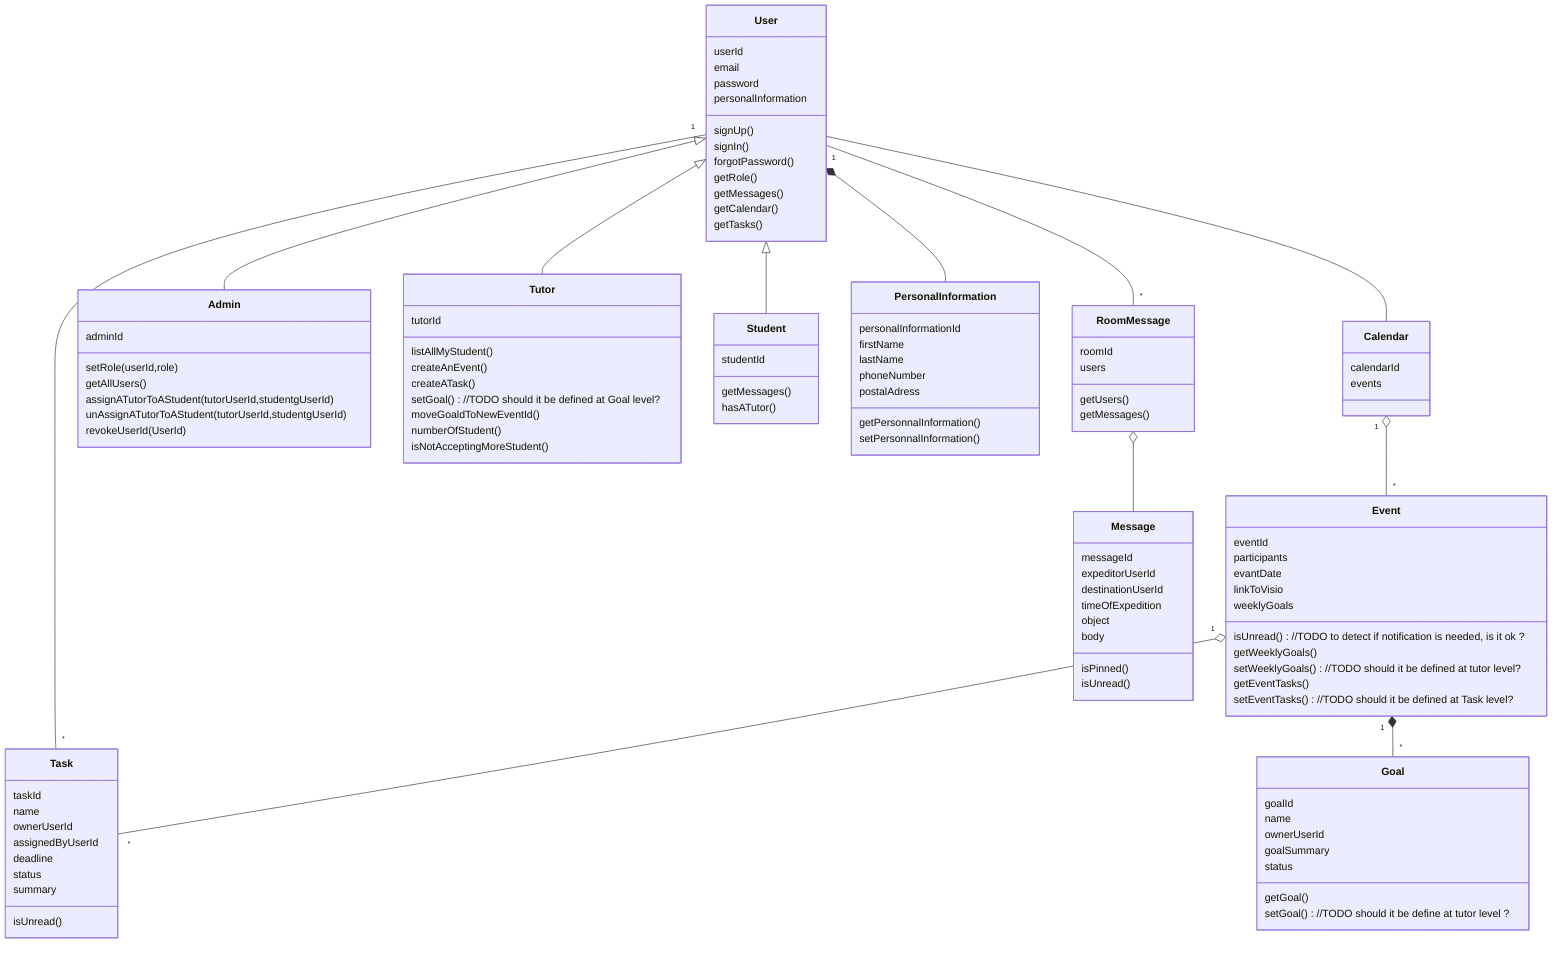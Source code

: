 classDiagram
    Calendar "1" o-- "*" Event
    User -- Calendar
    Event "1" o-- "*" Task
    User <|-- Admin
    User <|-- Tutor
    User <|-- Student
    User *-- PersonalInformation
    User "1" -- "*" Task
    User "1" -- "*" RoomMessage
    RoomMessage o-- Message
    Event "1" *-- "*" Goal

    class User {
        userId
        email
        password
        personalInformation
        signUp()
        signIn()
        forgotPassword()
        getRole()
        getMessages()
        getCalendar()
        getTasks()

    }
    class Admin{
        adminId
        setRole(userId,role)
        getAllUsers()
        assignATutorToAStudent(tutorUserId,studentgUserId)
        unAssignATutorToAStudent(tutorUserId,studentgUserId)
        revokeUserId(UserId)
    }

    class Tutor{
        tutorId
        listAllMyStudent()
        createAnEvent()
        createATask()
        setGoal() //TODO should it be defined at Goal level?
        moveGoaldToNewEventId()
        numberOfStudent()
        isNotAcceptingMoreStudent()


    }
    class Student{
        studentId
        getMessages()
        hasATutor()
    }

    class PersonalInformation{
        personalInformationId
        firstName
        lastName
        phoneNumber
        postalAdress
        getPersonnalInformation()
        setPersonnalInformation()
    }

    class Event{
        eventId
        participants
        evantDate
        linkToVisio
        weeklyGoals
        isUnread() //TODO to detect if notification is needed, is it ok ?
        getWeeklyGoals()
        setWeeklyGoals() //TODO should it be defined at tutor level?
        getEventTasks()
        setEventTasks() //TODO should it be defined at Task level?

    }

    class Calendar{
        calendarId
        events
    }

    class Task {
        taskId
        name
        ownerUserId
        assignedByUserId
        deadline
        status
        summary
        isUnread()

    }

    class RoomMessage {
        roomId
        users
        getUsers()
        getMessages()
    }

    class Message {
        messageId
        expeditorUserId
        destinationUserId
        timeOfExpedition
        object
        body
        isPinned()
        isUnread()
    }

    class Goal {
        goalId
        name
        ownerUserId
        goalSummary
        status
        getGoal()
        setGoal() //TODO should it be define at tutor level ?

    }